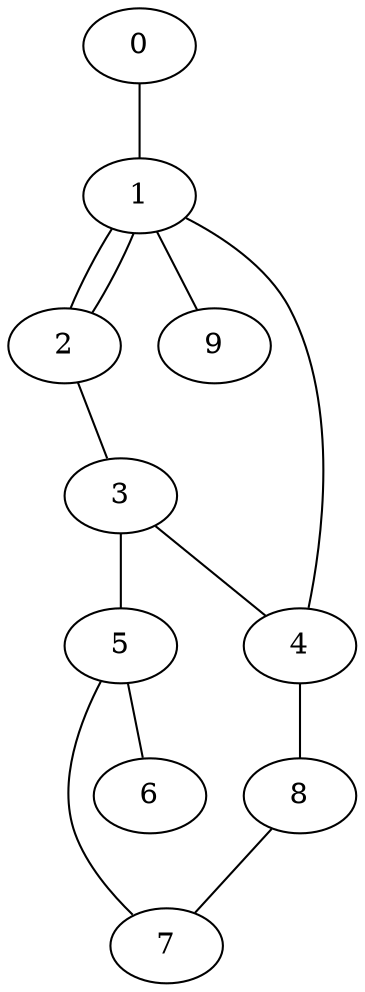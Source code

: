graph fsm {
0 -- 1;
1 -- 2;
1 -- 9;
2 -- 1;
2 -- 3;
3 -- 5;
3 -- 4;
4 -- 1;
4 -- 8;
5 -- 7;
5 -- 6;
8 -- 7;
}